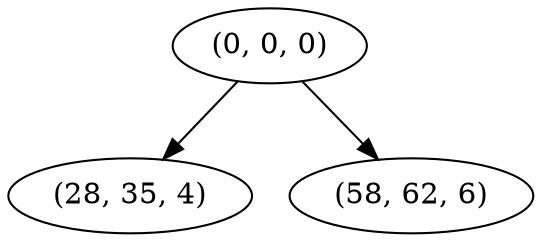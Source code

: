 digraph tree {
    "(0, 0, 0)";
    "(28, 35, 4)";
    "(58, 62, 6)";
    "(0, 0, 0)" -> "(28, 35, 4)";
    "(0, 0, 0)" -> "(58, 62, 6)";
}
